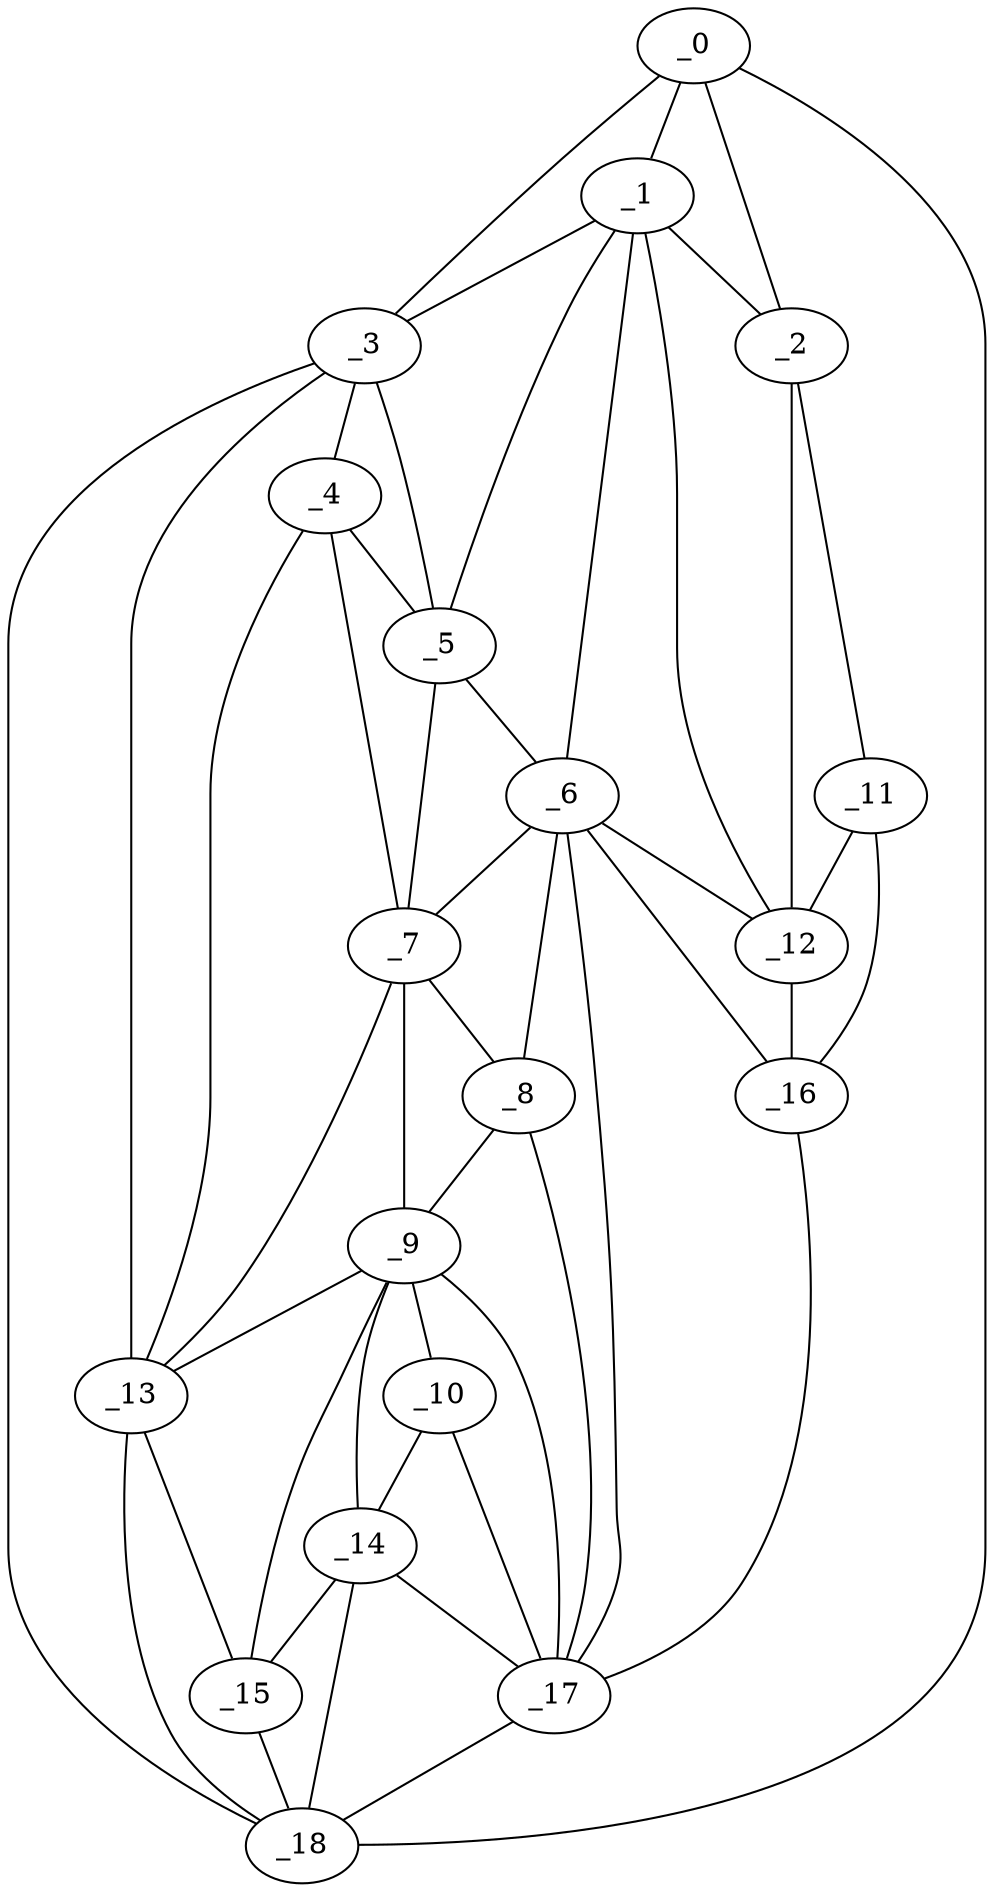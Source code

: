 graph "obj24__225.gxl" {
	_0	 [x=39,
		y=58];
	_1	 [x=42,
		y=29];
	_0 -- _1	 [valence=1];
	_2	 [x=44,
		y=8];
	_0 -- _2	 [valence=1];
	_3	 [x=50,
		y=65];
	_0 -- _3	 [valence=2];
	_18	 [x=93,
		y=117];
	_0 -- _18	 [valence=1];
	_1 -- _2	 [valence=2];
	_1 -- _3	 [valence=1];
	_5	 [x=58,
		y=66];
	_1 -- _5	 [valence=1];
	_6	 [x=68,
		y=66];
	_1 -- _6	 [valence=2];
	_12	 [x=90,
		y=29];
	_1 -- _12	 [valence=1];
	_11	 [x=90,
		y=9];
	_2 -- _11	 [valence=1];
	_2 -- _12	 [valence=2];
	_4	 [x=54,
		y=66];
	_3 -- _4	 [valence=2];
	_3 -- _5	 [valence=2];
	_13	 [x=91,
		y=110];
	_3 -- _13	 [valence=2];
	_3 -- _18	 [valence=1];
	_4 -- _5	 [valence=1];
	_7	 [x=68,
		y=70];
	_4 -- _7	 [valence=2];
	_4 -- _13	 [valence=1];
	_5 -- _6	 [valence=1];
	_5 -- _7	 [valence=2];
	_6 -- _7	 [valence=2];
	_8	 [x=71,
		y=70];
	_6 -- _8	 [valence=1];
	_6 -- _12	 [valence=2];
	_16	 [x=93,
		y=49];
	_6 -- _16	 [valence=2];
	_17	 [x=93,
		y=57];
	_6 -- _17	 [valence=1];
	_7 -- _8	 [valence=2];
	_9	 [x=80,
		y=77];
	_7 -- _9	 [valence=2];
	_7 -- _13	 [valence=2];
	_8 -- _9	 [valence=1];
	_8 -- _17	 [valence=2];
	_10	 [x=89,
		y=79];
	_9 -- _10	 [valence=2];
	_9 -- _13	 [valence=1];
	_14	 [x=92,
		y=85];
	_9 -- _14	 [valence=2];
	_15	 [x=92,
		y=92];
	_9 -- _15	 [valence=2];
	_9 -- _17	 [valence=1];
	_10 -- _14	 [valence=1];
	_10 -- _17	 [valence=2];
	_11 -- _12	 [valence=2];
	_11 -- _16	 [valence=1];
	_12 -- _16	 [valence=2];
	_13 -- _15	 [valence=2];
	_13 -- _18	 [valence=2];
	_14 -- _15	 [valence=2];
	_14 -- _17	 [valence=2];
	_14 -- _18	 [valence=2];
	_15 -- _18	 [valence=2];
	_16 -- _17	 [valence=1];
	_17 -- _18	 [valence=1];
}
